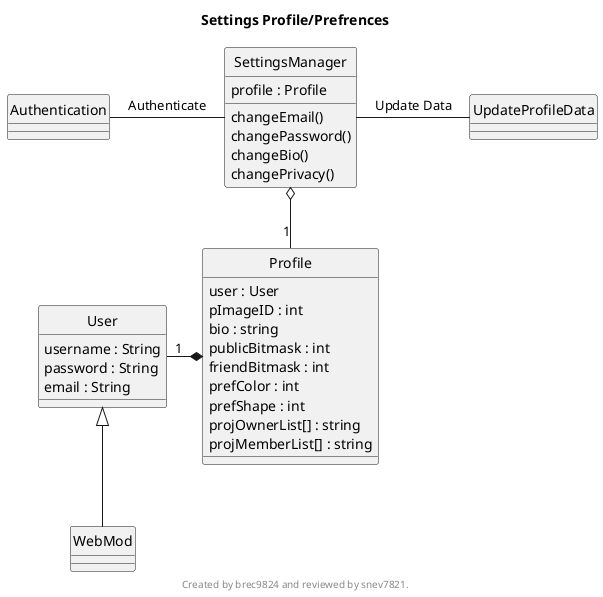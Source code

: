 @startuml
title Settings Profile/Prefrences
footer 
Created by brec9824 and reviewed by snev7821.
endfooter
hide circles

class SettingsManager {
profile : Profile
changeEmail()
changePassword()
changeBio()
changePrivacy()
}
class UpdateProfileData {
}
class User {
username : String
password : String
email : String
}
class Authentication {
}
class Profile {
user : User
pImageID : int
bio : string
publicBitmask : int
friendBitmask : int
prefColor : int
prefShape : int
projOwnerList[] : string
projMemberList[] : string
}
class WebMod {
}
WebMod -up-|> User
Profile *-left- "1" User
SettingsManager o-down- "1" Profile
SettingsManager -right- UpdateProfileData : "Update Data"
Authentication -right- SettingsManager : "Authenticate"
@enduml